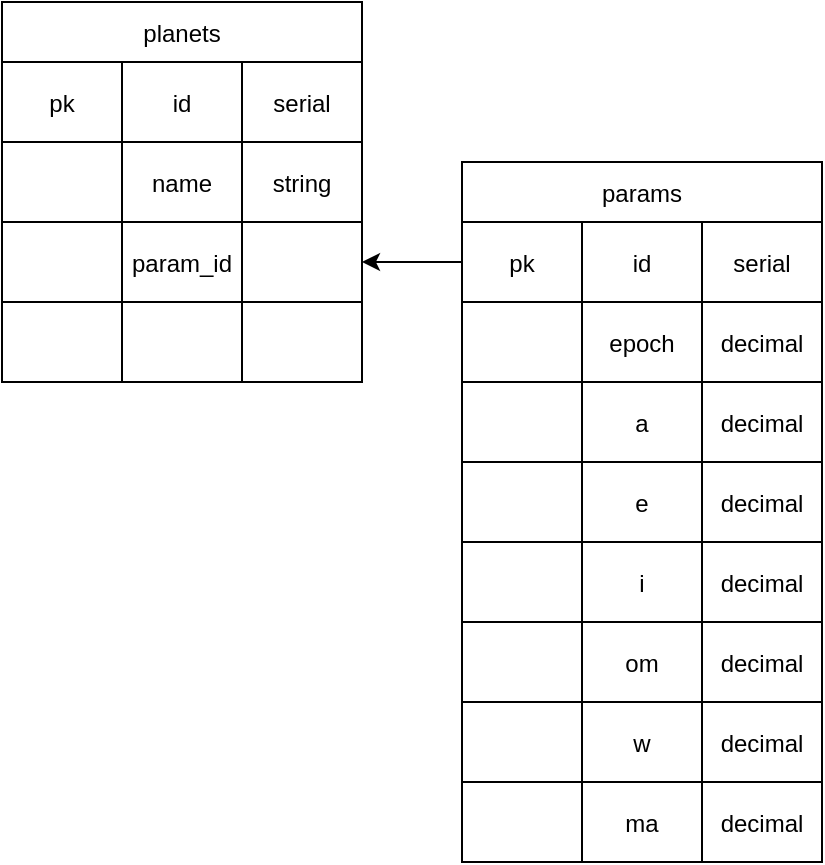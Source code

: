 <mxfile>
    <diagram id="q4XRHtFyhtpej8v6FrXt" name="Page-1">
        <mxGraphModel dx="517" dy="497" grid="1" gridSize="10" guides="1" tooltips="1" connect="1" arrows="1" fold="1" page="1" pageScale="1" pageWidth="827" pageHeight="1169" math="0" shadow="0">
            <root>
                <mxCell id="0"/>
                <mxCell id="1" parent="0"/>
                <mxCell id="76" value="" style="edgeStyle=none;exitX=0;exitY=0.5;exitDx=0;exitDy=0;entryX=1;entryY=0.5;entryDx=0;entryDy=0;labelBackgroundColor=default;" parent="1" source="60" target="47" edge="1">
                    <mxGeometry relative="1" as="geometry">
                        <mxPoint x="300" y="200" as="targetPoint"/>
                    </mxGeometry>
                </mxCell>
                <mxCell id="38" value="planets" style="shape=table;startSize=30;container=1;collapsible=0;childLayout=tableLayout;labelBackgroundColor=default;gradientColor=none;labelBorderColor=none;" parent="1" vertex="1">
                    <mxGeometry x="90" y="110" width="180" height="190" as="geometry"/>
                </mxCell>
                <mxCell id="39" value="" style="shape=tableRow;horizontal=0;startSize=0;swimlaneHead=0;swimlaneBody=0;top=0;left=0;bottom=0;right=0;collapsible=0;dropTarget=0;fillColor=none;points=[[0,0.5],[1,0.5]];portConstraint=eastwest;labelBackgroundColor=default;" parent="38" vertex="1">
                    <mxGeometry y="30" width="180" height="40" as="geometry"/>
                </mxCell>
                <mxCell id="40" value="pk" style="shape=partialRectangle;connectable=0;overflow=hidden;fillColor=none;top=0;left=0;bottom=0;right=0;pointerEvents=1;labelBackgroundColor=default;" parent="39" vertex="1">
                    <mxGeometry width="60" height="40" as="geometry">
                        <mxRectangle width="60" height="40" as="alternateBounds"/>
                    </mxGeometry>
                </mxCell>
                <mxCell id="41" value="id" style="shape=partialRectangle;connectable=0;overflow=hidden;fillColor=none;top=0;left=0;bottom=0;right=0;pointerEvents=1;labelBackgroundColor=default;" parent="39" vertex="1">
                    <mxGeometry x="60" width="60" height="40" as="geometry">
                        <mxRectangle width="60" height="40" as="alternateBounds"/>
                    </mxGeometry>
                </mxCell>
                <mxCell id="42" value="serial" style="shape=partialRectangle;connectable=0;overflow=hidden;fillColor=none;top=0;left=0;bottom=0;right=0;pointerEvents=1;labelBackgroundColor=default;" parent="39" vertex="1">
                    <mxGeometry x="120" width="60" height="40" as="geometry">
                        <mxRectangle width="60" height="40" as="alternateBounds"/>
                    </mxGeometry>
                </mxCell>
                <mxCell id="43" value="" style="shape=tableRow;horizontal=0;startSize=0;swimlaneHead=0;swimlaneBody=0;top=0;left=0;bottom=0;right=0;collapsible=0;dropTarget=0;fillColor=none;points=[[0,0.5],[1,0.5]];portConstraint=eastwest;labelBackgroundColor=default;" parent="38" vertex="1">
                    <mxGeometry y="70" width="180" height="40" as="geometry"/>
                </mxCell>
                <mxCell id="44" value="" style="shape=partialRectangle;connectable=0;overflow=hidden;fillColor=none;top=0;left=0;bottom=0;right=0;pointerEvents=1;labelBackgroundColor=default;" parent="43" vertex="1">
                    <mxGeometry width="60" height="40" as="geometry">
                        <mxRectangle width="60" height="40" as="alternateBounds"/>
                    </mxGeometry>
                </mxCell>
                <mxCell id="45" value="name" style="shape=partialRectangle;connectable=0;overflow=hidden;fillColor=none;top=0;left=0;bottom=0;right=0;pointerEvents=1;labelBackgroundColor=default;" parent="43" vertex="1">
                    <mxGeometry x="60" width="60" height="40" as="geometry">
                        <mxRectangle width="60" height="40" as="alternateBounds"/>
                    </mxGeometry>
                </mxCell>
                <mxCell id="46" value="string" style="shape=partialRectangle;connectable=0;overflow=hidden;fillColor=none;top=0;left=0;bottom=0;right=0;pointerEvents=1;labelBackgroundColor=default;" parent="43" vertex="1">
                    <mxGeometry x="120" width="60" height="40" as="geometry">
                        <mxRectangle width="60" height="40" as="alternateBounds"/>
                    </mxGeometry>
                </mxCell>
                <mxCell id="47" value="" style="shape=tableRow;horizontal=0;startSize=0;swimlaneHead=0;swimlaneBody=0;top=0;left=0;bottom=0;right=0;collapsible=0;dropTarget=0;fillColor=none;points=[[0,0.5],[1,0.5]];portConstraint=eastwest;labelBackgroundColor=default;" parent="38" vertex="1">
                    <mxGeometry y="110" width="180" height="40" as="geometry"/>
                </mxCell>
                <mxCell id="48" value="" style="shape=partialRectangle;connectable=0;overflow=hidden;fillColor=none;top=0;left=0;bottom=0;right=0;pointerEvents=1;labelBackgroundColor=default;" parent="47" vertex="1">
                    <mxGeometry width="60" height="40" as="geometry">
                        <mxRectangle width="60" height="40" as="alternateBounds"/>
                    </mxGeometry>
                </mxCell>
                <mxCell id="49" value="param_id" style="shape=partialRectangle;connectable=0;overflow=hidden;fillColor=none;top=0;left=0;bottom=0;right=0;pointerEvents=1;labelBackgroundColor=default;" parent="47" vertex="1">
                    <mxGeometry x="60" width="60" height="40" as="geometry">
                        <mxRectangle width="60" height="40" as="alternateBounds"/>
                    </mxGeometry>
                </mxCell>
                <mxCell id="50" value="" style="shape=partialRectangle;connectable=0;overflow=hidden;fillColor=none;top=0;left=0;bottom=0;right=0;pointerEvents=1;labelBackgroundColor=default;" parent="47" vertex="1">
                    <mxGeometry x="120" width="60" height="40" as="geometry">
                        <mxRectangle width="60" height="40" as="alternateBounds"/>
                    </mxGeometry>
                </mxCell>
                <mxCell id="51" value="" style="shape=tableRow;horizontal=0;startSize=0;swimlaneHead=0;swimlaneBody=0;top=0;left=0;bottom=0;right=0;collapsible=0;dropTarget=0;fillColor=none;points=[[0,0.5],[1,0.5]];portConstraint=eastwest;labelBackgroundColor=default;" parent="38" vertex="1">
                    <mxGeometry y="150" width="180" height="40" as="geometry"/>
                </mxCell>
                <mxCell id="52" value="" style="shape=partialRectangle;connectable=0;overflow=hidden;fillColor=none;top=0;left=0;bottom=0;right=0;pointerEvents=1;labelBackgroundColor=default;" parent="51" vertex="1">
                    <mxGeometry width="60" height="40" as="geometry">
                        <mxRectangle width="60" height="40" as="alternateBounds"/>
                    </mxGeometry>
                </mxCell>
                <mxCell id="53" value="" style="shape=partialRectangle;connectable=0;overflow=hidden;fillColor=none;top=0;left=0;bottom=0;right=0;pointerEvents=1;labelBackgroundColor=default;" parent="51" vertex="1">
                    <mxGeometry x="60" width="60" height="40" as="geometry">
                        <mxRectangle width="60" height="40" as="alternateBounds"/>
                    </mxGeometry>
                </mxCell>
                <mxCell id="54" value="" style="shape=partialRectangle;connectable=0;overflow=hidden;fillColor=none;top=0;left=0;bottom=0;right=0;pointerEvents=1;labelBackgroundColor=default;" parent="51" vertex="1">
                    <mxGeometry x="120" width="60" height="40" as="geometry">
                        <mxRectangle width="60" height="40" as="alternateBounds"/>
                    </mxGeometry>
                </mxCell>
                <mxCell id="59" value="params" style="shape=table;startSize=30;container=1;collapsible=0;childLayout=tableLayout;strokeColor=default;fillColor=default;swimlaneLine=1;labelBackgroundColor=default;" parent="1" vertex="1">
                    <mxGeometry x="320" y="190" width="180" height="350" as="geometry"/>
                </mxCell>
                <mxCell id="60" value="" style="shape=tableRow;horizontal=0;startSize=0;swimlaneHead=0;swimlaneBody=0;top=0;left=0;bottom=0;right=0;collapsible=0;dropTarget=0;fillColor=none;points=[[0,0.5],[1,0.5]];portConstraint=eastwest;labelBackgroundColor=default;" parent="59" vertex="1">
                    <mxGeometry y="30" width="180" height="40" as="geometry"/>
                </mxCell>
                <mxCell id="61" value="pk" style="shape=partialRectangle;connectable=0;overflow=hidden;fillColor=none;top=0;left=0;bottom=0;right=0;pointerEvents=1;labelBackgroundColor=default;" parent="60" vertex="1">
                    <mxGeometry width="60" height="40" as="geometry">
                        <mxRectangle width="60" height="40" as="alternateBounds"/>
                    </mxGeometry>
                </mxCell>
                <mxCell id="62" value="id" style="shape=partialRectangle;connectable=0;overflow=hidden;fillColor=none;top=0;left=0;bottom=0;right=0;pointerEvents=1;labelBackgroundColor=default;" parent="60" vertex="1">
                    <mxGeometry x="60" width="60" height="40" as="geometry">
                        <mxRectangle width="60" height="40" as="alternateBounds"/>
                    </mxGeometry>
                </mxCell>
                <mxCell id="63" value="serial" style="shape=partialRectangle;connectable=0;overflow=hidden;fillColor=none;top=0;left=0;bottom=0;right=0;pointerEvents=1;labelBackgroundColor=default;" parent="60" vertex="1">
                    <mxGeometry x="120" width="60" height="40" as="geometry">
                        <mxRectangle width="60" height="40" as="alternateBounds"/>
                    </mxGeometry>
                </mxCell>
                <mxCell id="64" value="" style="shape=tableRow;horizontal=0;startSize=0;swimlaneHead=0;swimlaneBody=0;top=0;left=0;bottom=0;right=0;collapsible=0;dropTarget=0;fillColor=none;points=[[0,0.5],[1,0.5]];portConstraint=eastwest;labelBackgroundColor=default;" parent="59" vertex="1">
                    <mxGeometry y="70" width="180" height="40" as="geometry"/>
                </mxCell>
                <mxCell id="65" value="" style="shape=partialRectangle;connectable=0;overflow=hidden;fillColor=none;top=0;left=0;bottom=0;right=0;pointerEvents=1;labelBackgroundColor=default;" parent="64" vertex="1">
                    <mxGeometry width="60" height="40" as="geometry">
                        <mxRectangle width="60" height="40" as="alternateBounds"/>
                    </mxGeometry>
                </mxCell>
                <mxCell id="66" value="epoch" style="shape=partialRectangle;connectable=0;overflow=hidden;fillColor=none;top=0;left=0;bottom=0;right=0;pointerEvents=1;labelBackgroundColor=default;" parent="64" vertex="1">
                    <mxGeometry x="60" width="60" height="40" as="geometry">
                        <mxRectangle width="60" height="40" as="alternateBounds"/>
                    </mxGeometry>
                </mxCell>
                <mxCell id="67" value="decimal" style="shape=partialRectangle;connectable=0;overflow=hidden;fillColor=none;top=0;left=0;bottom=0;right=0;pointerEvents=1;strokeColor=default;fontColor=default;labelBackgroundColor=default;labelBorderColor=none;" parent="64" vertex="1">
                    <mxGeometry x="120" width="60" height="40" as="geometry">
                        <mxRectangle width="60" height="40" as="alternateBounds"/>
                    </mxGeometry>
                </mxCell>
                <mxCell id="68" value="" style="shape=tableRow;horizontal=0;startSize=0;swimlaneHead=0;swimlaneBody=0;top=0;left=0;bottom=0;right=0;collapsible=0;dropTarget=0;fillColor=none;points=[[0,0.5],[1,0.5]];portConstraint=eastwest;labelBackgroundColor=default;" parent="59" vertex="1">
                    <mxGeometry y="110" width="180" height="40" as="geometry"/>
                </mxCell>
                <mxCell id="69" value="" style="shape=partialRectangle;connectable=0;overflow=hidden;fillColor=none;top=0;left=0;bottom=0;right=0;pointerEvents=1;labelBackgroundColor=default;" parent="68" vertex="1">
                    <mxGeometry width="60" height="40" as="geometry">
                        <mxRectangle width="60" height="40" as="alternateBounds"/>
                    </mxGeometry>
                </mxCell>
                <mxCell id="70" value="a" style="shape=partialRectangle;connectable=0;overflow=hidden;fillColor=none;top=0;left=0;bottom=0;right=0;pointerEvents=1;labelBackgroundColor=default;" parent="68" vertex="1">
                    <mxGeometry x="60" width="60" height="40" as="geometry">
                        <mxRectangle width="60" height="40" as="alternateBounds"/>
                    </mxGeometry>
                </mxCell>
                <mxCell id="71" value="decimal" style="shape=partialRectangle;connectable=0;overflow=hidden;fillColor=none;top=0;left=0;bottom=0;right=0;pointerEvents=1;labelBackgroundColor=default;fontColor=default;" parent="68" vertex="1">
                    <mxGeometry x="120" width="60" height="40" as="geometry">
                        <mxRectangle width="60" height="40" as="alternateBounds"/>
                    </mxGeometry>
                </mxCell>
                <mxCell id="72" value="" style="shape=tableRow;horizontal=0;startSize=0;swimlaneHead=0;swimlaneBody=0;top=0;left=0;bottom=0;right=0;collapsible=0;dropTarget=0;fillColor=none;points=[[0,0.5],[1,0.5]];portConstraint=eastwest;labelBackgroundColor=default;" parent="59" vertex="1">
                    <mxGeometry y="150" width="180" height="40" as="geometry"/>
                </mxCell>
                <mxCell id="73" value="" style="shape=partialRectangle;connectable=0;overflow=hidden;fillColor=none;top=0;left=0;bottom=0;right=0;pointerEvents=1;labelBackgroundColor=default;" parent="72" vertex="1">
                    <mxGeometry width="60" height="40" as="geometry">
                        <mxRectangle width="60" height="40" as="alternateBounds"/>
                    </mxGeometry>
                </mxCell>
                <mxCell id="74" value="e" style="shape=partialRectangle;connectable=0;overflow=hidden;fillColor=none;top=0;left=0;bottom=0;right=0;pointerEvents=1;labelBackgroundColor=default;" parent="72" vertex="1">
                    <mxGeometry x="60" width="60" height="40" as="geometry">
                        <mxRectangle width="60" height="40" as="alternateBounds"/>
                    </mxGeometry>
                </mxCell>
                <mxCell id="75" value="decimal" style="shape=partialRectangle;connectable=0;overflow=hidden;fillColor=none;top=0;left=0;bottom=0;right=0;pointerEvents=1;fontColor=default;labelBackgroundColor=default;" parent="72" vertex="1">
                    <mxGeometry x="120" width="60" height="40" as="geometry">
                        <mxRectangle width="60" height="40" as="alternateBounds"/>
                    </mxGeometry>
                </mxCell>
                <mxCell id="89" value="" style="shape=tableRow;horizontal=0;startSize=0;swimlaneHead=0;swimlaneBody=0;top=0;left=0;bottom=0;right=0;collapsible=0;dropTarget=0;fillColor=none;points=[[0,0.5],[1,0.5]];portConstraint=eastwest;labelBackgroundColor=default;" parent="59" vertex="1">
                    <mxGeometry y="190" width="180" height="40" as="geometry"/>
                </mxCell>
                <mxCell id="90" value="" style="shape=partialRectangle;connectable=0;overflow=hidden;fillColor=none;top=0;left=0;bottom=0;right=0;pointerEvents=1;labelBackgroundColor=default;" parent="89" vertex="1">
                    <mxGeometry width="60" height="40" as="geometry">
                        <mxRectangle width="60" height="40" as="alternateBounds"/>
                    </mxGeometry>
                </mxCell>
                <mxCell id="91" value="i" style="shape=partialRectangle;connectable=0;overflow=hidden;fillColor=none;top=0;left=0;bottom=0;right=0;pointerEvents=1;labelBackgroundColor=default;" parent="89" vertex="1">
                    <mxGeometry x="60" width="60" height="40" as="geometry">
                        <mxRectangle width="60" height="40" as="alternateBounds"/>
                    </mxGeometry>
                </mxCell>
                <mxCell id="92" value="decimal" style="shape=partialRectangle;connectable=0;overflow=hidden;fillColor=none;top=0;left=0;bottom=0;right=0;pointerEvents=1;fontColor=default;labelBackgroundColor=default;" parent="89" vertex="1">
                    <mxGeometry x="120" width="60" height="40" as="geometry">
                        <mxRectangle width="60" height="40" as="alternateBounds"/>
                    </mxGeometry>
                </mxCell>
                <mxCell id="85" value="" style="shape=tableRow;horizontal=0;startSize=0;swimlaneHead=0;swimlaneBody=0;top=0;left=0;bottom=0;right=0;collapsible=0;dropTarget=0;fillColor=none;points=[[0,0.5],[1,0.5]];portConstraint=eastwest;labelBackgroundColor=default;" parent="59" vertex="1">
                    <mxGeometry y="230" width="180" height="40" as="geometry"/>
                </mxCell>
                <mxCell id="86" value="" style="shape=partialRectangle;connectable=0;overflow=hidden;fillColor=none;top=0;left=0;bottom=0;right=0;pointerEvents=1;labelBackgroundColor=default;" parent="85" vertex="1">
                    <mxGeometry width="60" height="40" as="geometry">
                        <mxRectangle width="60" height="40" as="alternateBounds"/>
                    </mxGeometry>
                </mxCell>
                <mxCell id="87" value="om" style="shape=partialRectangle;connectable=0;overflow=hidden;fillColor=none;top=0;left=0;bottom=0;right=0;pointerEvents=1;labelBackgroundColor=default;" parent="85" vertex="1">
                    <mxGeometry x="60" width="60" height="40" as="geometry">
                        <mxRectangle width="60" height="40" as="alternateBounds"/>
                    </mxGeometry>
                </mxCell>
                <mxCell id="88" value="decimal" style="shape=partialRectangle;connectable=0;overflow=hidden;fillColor=none;top=0;left=0;bottom=0;right=0;pointerEvents=1;fontColor=default;labelBackgroundColor=default;" parent="85" vertex="1">
                    <mxGeometry x="120" width="60" height="40" as="geometry">
                        <mxRectangle width="60" height="40" as="alternateBounds"/>
                    </mxGeometry>
                </mxCell>
                <mxCell id="81" value="" style="shape=tableRow;horizontal=0;startSize=0;swimlaneHead=0;swimlaneBody=0;top=0;left=0;bottom=0;right=0;collapsible=0;dropTarget=0;fillColor=none;points=[[0,0.5],[1,0.5]];portConstraint=eastwest;labelBackgroundColor=default;" parent="59" vertex="1">
                    <mxGeometry y="270" width="180" height="40" as="geometry"/>
                </mxCell>
                <mxCell id="82" value="" style="shape=partialRectangle;connectable=0;overflow=hidden;fillColor=none;top=0;left=0;bottom=0;right=0;pointerEvents=1;labelBackgroundColor=default;" parent="81" vertex="1">
                    <mxGeometry width="60" height="40" as="geometry">
                        <mxRectangle width="60" height="40" as="alternateBounds"/>
                    </mxGeometry>
                </mxCell>
                <mxCell id="83" value="w" style="shape=partialRectangle;connectable=0;overflow=hidden;fillColor=none;top=0;left=0;bottom=0;right=0;pointerEvents=1;labelBackgroundColor=default;" parent="81" vertex="1">
                    <mxGeometry x="60" width="60" height="40" as="geometry">
                        <mxRectangle width="60" height="40" as="alternateBounds"/>
                    </mxGeometry>
                </mxCell>
                <mxCell id="84" value="decimal" style="shape=partialRectangle;connectable=0;overflow=hidden;fillColor=none;top=0;left=0;bottom=0;right=0;pointerEvents=1;fontColor=default;labelBackgroundColor=default;" parent="81" vertex="1">
                    <mxGeometry x="120" width="60" height="40" as="geometry">
                        <mxRectangle width="60" height="40" as="alternateBounds"/>
                    </mxGeometry>
                </mxCell>
                <mxCell id="77" value="" style="shape=tableRow;horizontal=0;startSize=0;swimlaneHead=0;swimlaneBody=0;top=0;left=0;bottom=0;right=0;collapsible=0;dropTarget=0;fillColor=none;points=[[0,0.5],[1,0.5]];portConstraint=eastwest;labelBackgroundColor=default;" parent="59" vertex="1">
                    <mxGeometry y="310" width="180" height="40" as="geometry"/>
                </mxCell>
                <mxCell id="78" value="" style="shape=partialRectangle;connectable=0;overflow=hidden;fillColor=none;top=0;left=0;bottom=0;right=0;pointerEvents=1;labelBackgroundColor=default;" parent="77" vertex="1">
                    <mxGeometry width="60" height="40" as="geometry">
                        <mxRectangle width="60" height="40" as="alternateBounds"/>
                    </mxGeometry>
                </mxCell>
                <mxCell id="79" value="ma" style="shape=partialRectangle;connectable=0;overflow=hidden;fillColor=none;top=0;left=0;bottom=0;right=0;pointerEvents=1;labelBackgroundColor=default;" parent="77" vertex="1">
                    <mxGeometry x="60" width="60" height="40" as="geometry">
                        <mxRectangle width="60" height="40" as="alternateBounds"/>
                    </mxGeometry>
                </mxCell>
                <mxCell id="80" value="decimal" style="shape=partialRectangle;connectable=0;overflow=hidden;fillColor=none;top=0;left=0;bottom=0;right=0;pointerEvents=1;fontColor=default;labelBackgroundColor=default;" parent="77" vertex="1">
                    <mxGeometry x="120" width="60" height="40" as="geometry">
                        <mxRectangle width="60" height="40" as="alternateBounds"/>
                    </mxGeometry>
                </mxCell>
            </root>
        </mxGraphModel>
    </diagram>
</mxfile>